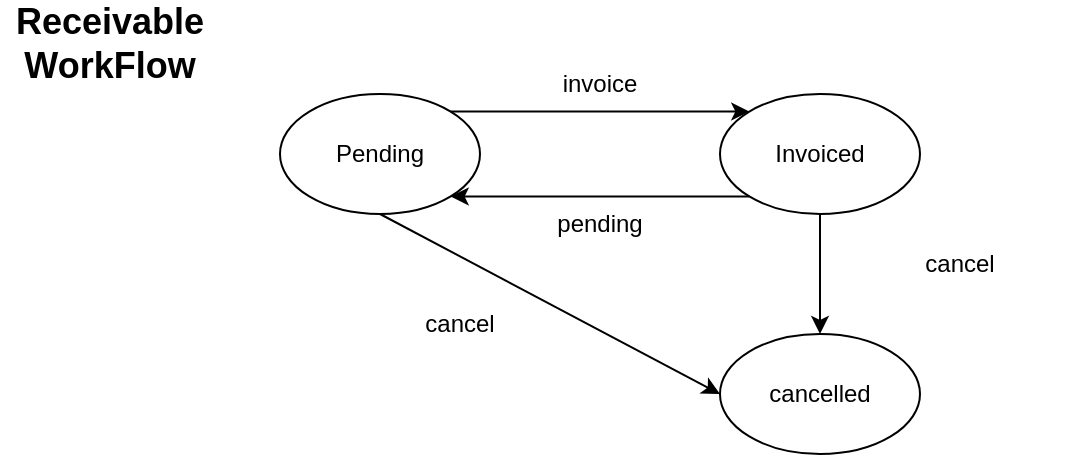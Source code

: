<mxfile version="21.4.0" type="device">
  <diagram name="Page-1" id="zhScKVSaCbsPTTnsos2X">
    <mxGraphModel dx="1030" dy="519" grid="1" gridSize="10" guides="1" tooltips="1" connect="1" arrows="1" fold="1" page="1" pageScale="1" pageWidth="827" pageHeight="1169" math="0" shadow="0">
      <root>
        <mxCell id="0" />
        <mxCell id="1" parent="0" />
        <mxCell id="8HuHrAb2N7co7b1dZLB3-1" value="&lt;font style=&quot;font-size: 18px;&quot;&gt;&lt;b style=&quot;&quot;&gt;Receivable&lt;br&gt;WorkFlow&lt;br&gt;&lt;/b&gt;&lt;/font&gt;" style="text;html=1;strokeColor=none;fillColor=none;align=center;verticalAlign=middle;whiteSpace=wrap;rounded=0;" parent="1" vertex="1">
          <mxGeometry x="40" y="50" width="110" height="30" as="geometry" />
        </mxCell>
        <mxCell id="8HuHrAb2N7co7b1dZLB3-2" value="Pending" style="ellipse;whiteSpace=wrap;html=1;" parent="1" vertex="1">
          <mxGeometry x="180" y="90" width="100" height="60" as="geometry" />
        </mxCell>
        <mxCell id="8HuHrAb2N7co7b1dZLB3-3" value="Invoiced" style="ellipse;whiteSpace=wrap;html=1;" parent="1" vertex="1">
          <mxGeometry x="400" y="90" width="100" height="60" as="geometry" />
        </mxCell>
        <mxCell id="8HuHrAb2N7co7b1dZLB3-4" value="cancelled" style="ellipse;whiteSpace=wrap;html=1;" parent="1" vertex="1">
          <mxGeometry x="400" y="210" width="100" height="60" as="geometry" />
        </mxCell>
        <mxCell id="8HuHrAb2N7co7b1dZLB3-5" value="" style="endArrow=classic;html=1;rounded=0;exitX=1;exitY=0;exitDx=0;exitDy=0;entryX=0;entryY=0;entryDx=0;entryDy=0;" parent="1" source="8HuHrAb2N7co7b1dZLB3-2" target="8HuHrAb2N7co7b1dZLB3-3" edge="1">
          <mxGeometry width="50" height="50" relative="1" as="geometry">
            <mxPoint x="460" y="260" as="sourcePoint" />
            <mxPoint x="510" y="210" as="targetPoint" />
          </mxGeometry>
        </mxCell>
        <mxCell id="8HuHrAb2N7co7b1dZLB3-6" value="" style="endArrow=classic;html=1;rounded=0;exitX=0;exitY=1;exitDx=0;exitDy=0;entryX=1;entryY=1;entryDx=0;entryDy=0;" parent="1" source="8HuHrAb2N7co7b1dZLB3-3" target="8HuHrAb2N7co7b1dZLB3-2" edge="1">
          <mxGeometry width="50" height="50" relative="1" as="geometry">
            <mxPoint x="460" y="260" as="sourcePoint" />
            <mxPoint x="510" y="210" as="targetPoint" />
          </mxGeometry>
        </mxCell>
        <mxCell id="8HuHrAb2N7co7b1dZLB3-7" value="" style="endArrow=classic;html=1;rounded=0;exitX=0.5;exitY=1;exitDx=0;exitDy=0;entryX=0.5;entryY=0;entryDx=0;entryDy=0;" parent="1" source="8HuHrAb2N7co7b1dZLB3-3" target="8HuHrAb2N7co7b1dZLB3-4" edge="1">
          <mxGeometry width="50" height="50" relative="1" as="geometry">
            <mxPoint x="460" y="260" as="sourcePoint" />
            <mxPoint x="510" y="210" as="targetPoint" />
          </mxGeometry>
        </mxCell>
        <mxCell id="8HuHrAb2N7co7b1dZLB3-8" value="" style="endArrow=classic;html=1;rounded=0;exitX=0.5;exitY=1;exitDx=0;exitDy=0;entryX=0;entryY=0.5;entryDx=0;entryDy=0;" parent="1" source="8HuHrAb2N7co7b1dZLB3-2" target="8HuHrAb2N7co7b1dZLB3-4" edge="1">
          <mxGeometry width="50" height="50" relative="1" as="geometry">
            <mxPoint x="460" y="260" as="sourcePoint" />
            <mxPoint x="510" y="210" as="targetPoint" />
          </mxGeometry>
        </mxCell>
        <mxCell id="8HuHrAb2N7co7b1dZLB3-9" value="cancel" style="text;html=1;strokeColor=none;fillColor=none;align=center;verticalAlign=middle;whiteSpace=wrap;rounded=0;" parent="1" vertex="1">
          <mxGeometry x="240" y="190" width="60" height="30" as="geometry" />
        </mxCell>
        <mxCell id="8HuHrAb2N7co7b1dZLB3-10" value="cancel" style="text;html=1;strokeColor=none;fillColor=none;align=center;verticalAlign=middle;whiteSpace=wrap;rounded=0;" parent="1" vertex="1">
          <mxGeometry x="460" y="160" width="120" height="30" as="geometry" />
        </mxCell>
        <mxCell id="8HuHrAb2N7co7b1dZLB3-11" value="invoice" style="text;html=1;strokeColor=none;fillColor=none;align=center;verticalAlign=middle;whiteSpace=wrap;rounded=0;" parent="1" vertex="1">
          <mxGeometry x="310" y="70" width="60" height="30" as="geometry" />
        </mxCell>
        <mxCell id="8HuHrAb2N7co7b1dZLB3-12" value="pending" style="text;html=1;strokeColor=none;fillColor=none;align=center;verticalAlign=middle;whiteSpace=wrap;rounded=0;" parent="1" vertex="1">
          <mxGeometry x="310" y="140" width="60" height="30" as="geometry" />
        </mxCell>
      </root>
    </mxGraphModel>
  </diagram>
</mxfile>
